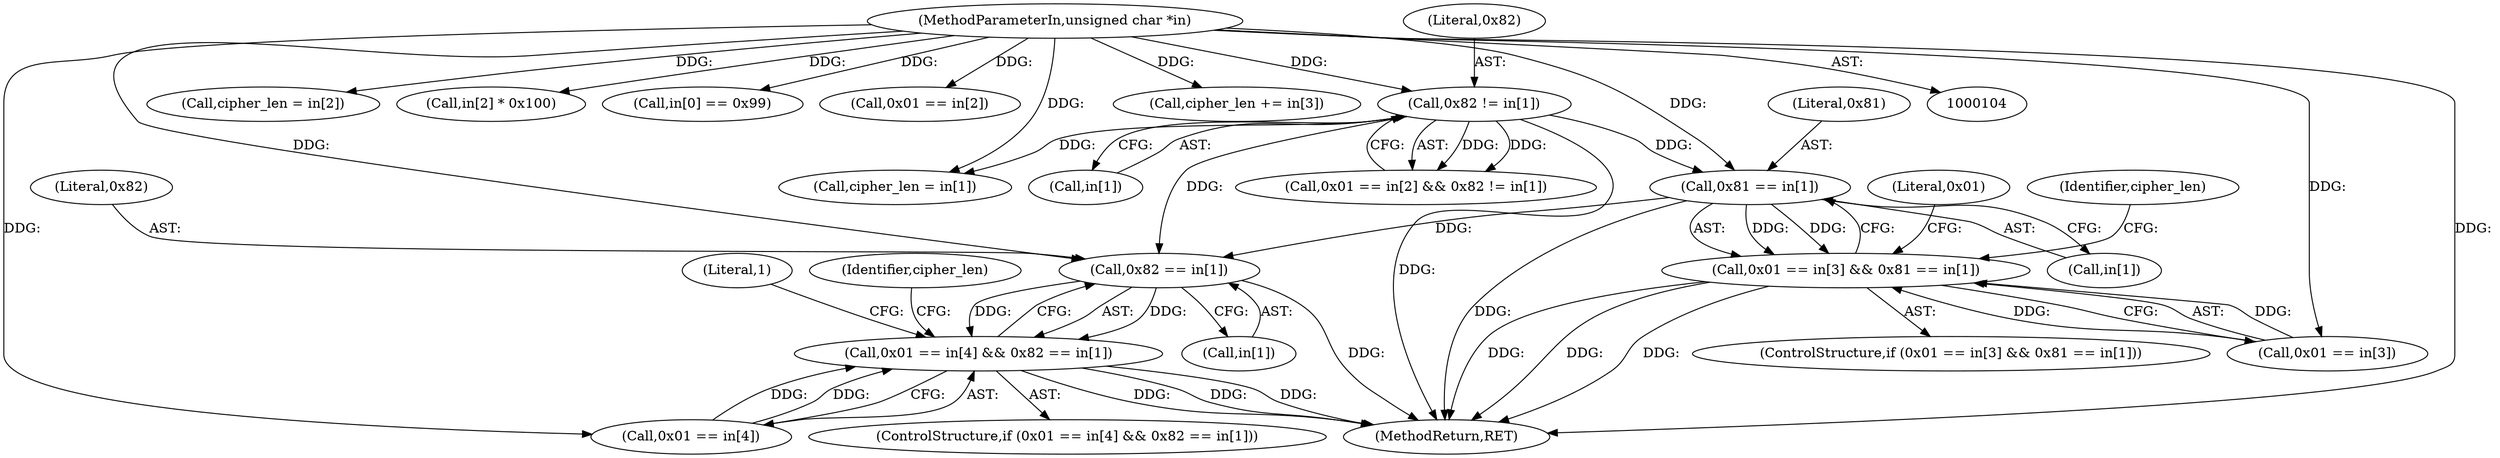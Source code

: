 digraph "0_OpenSC_360e95d45ac4123255a4c796db96337f332160ad#diff-d643a0fa169471dbf2912f4866dc49c5_0@array" {
"1000174" [label="(Call,0x81 == in[1])"];
"1000152" [label="(Call,0x82 != in[1])"];
"1000106" [label="(MethodParameterIn,unsigned char *in)"];
"1000168" [label="(Call,0x01 == in[3] && 0x81 == in[1])"];
"1000196" [label="(Call,0x82 == in[1])"];
"1000190" [label="(Call,0x01 == in[4] && 0x82 == in[1])"];
"1000197" [label="(Literal,0x82)"];
"1000175" [label="(Literal,0x81)"];
"1000198" [label="(Call,in[1])"];
"1000196" [label="(Call,0x82 == in[1])"];
"1000221" [label="(Literal,1)"];
"1000191" [label="(Call,0x01 == in[4])"];
"1000167" [label="(ControlStructure,if (0x01 == in[3] && 0x81 == in[1]))"];
"1000180" [label="(Call,cipher_len = in[2])"];
"1000204" [label="(Call,in[2] * 0x100)"];
"1000189" [label="(ControlStructure,if (0x01 == in[4] && 0x82 == in[1]))"];
"1000190" [label="(Call,0x01 == in[4] && 0x82 == in[1])"];
"1000138" [label="(Call,in[0] == 0x99)"];
"1000147" [label="(Call,0x01 == in[2])"];
"1000169" [label="(Call,0x01 == in[3])"];
"1000203" [label="(Identifier,cipher_len)"];
"1000312" [label="(MethodReturn,RET)"];
"1000146" [label="(Call,0x01 == in[2] && 0x82 != in[1])"];
"1000153" [label="(Literal,0x82)"];
"1000168" [label="(Call,0x01 == in[3] && 0x81 == in[1])"];
"1000106" [label="(MethodParameterIn,unsigned char *in)"];
"1000154" [label="(Call,in[1])"];
"1000176" [label="(Call,in[1])"];
"1000192" [label="(Literal,0x01)"];
"1000174" [label="(Call,0x81 == in[1])"];
"1000152" [label="(Call,0x82 != in[1])"];
"1000209" [label="(Call,cipher_len += in[3])"];
"1000158" [label="(Call,cipher_len = in[1])"];
"1000181" [label="(Identifier,cipher_len)"];
"1000174" -> "1000168"  [label="AST: "];
"1000174" -> "1000176"  [label="CFG: "];
"1000175" -> "1000174"  [label="AST: "];
"1000176" -> "1000174"  [label="AST: "];
"1000168" -> "1000174"  [label="CFG: "];
"1000174" -> "1000312"  [label="DDG: "];
"1000174" -> "1000168"  [label="DDG: "];
"1000174" -> "1000168"  [label="DDG: "];
"1000152" -> "1000174"  [label="DDG: "];
"1000106" -> "1000174"  [label="DDG: "];
"1000174" -> "1000196"  [label="DDG: "];
"1000152" -> "1000146"  [label="AST: "];
"1000152" -> "1000154"  [label="CFG: "];
"1000153" -> "1000152"  [label="AST: "];
"1000154" -> "1000152"  [label="AST: "];
"1000146" -> "1000152"  [label="CFG: "];
"1000152" -> "1000312"  [label="DDG: "];
"1000152" -> "1000146"  [label="DDG: "];
"1000152" -> "1000146"  [label="DDG: "];
"1000106" -> "1000152"  [label="DDG: "];
"1000152" -> "1000158"  [label="DDG: "];
"1000152" -> "1000196"  [label="DDG: "];
"1000106" -> "1000104"  [label="AST: "];
"1000106" -> "1000312"  [label="DDG: "];
"1000106" -> "1000138"  [label="DDG: "];
"1000106" -> "1000147"  [label="DDG: "];
"1000106" -> "1000158"  [label="DDG: "];
"1000106" -> "1000169"  [label="DDG: "];
"1000106" -> "1000180"  [label="DDG: "];
"1000106" -> "1000191"  [label="DDG: "];
"1000106" -> "1000196"  [label="DDG: "];
"1000106" -> "1000204"  [label="DDG: "];
"1000106" -> "1000209"  [label="DDG: "];
"1000168" -> "1000167"  [label="AST: "];
"1000168" -> "1000169"  [label="CFG: "];
"1000169" -> "1000168"  [label="AST: "];
"1000181" -> "1000168"  [label="CFG: "];
"1000192" -> "1000168"  [label="CFG: "];
"1000168" -> "1000312"  [label="DDG: "];
"1000168" -> "1000312"  [label="DDG: "];
"1000168" -> "1000312"  [label="DDG: "];
"1000169" -> "1000168"  [label="DDG: "];
"1000169" -> "1000168"  [label="DDG: "];
"1000196" -> "1000190"  [label="AST: "];
"1000196" -> "1000198"  [label="CFG: "];
"1000197" -> "1000196"  [label="AST: "];
"1000198" -> "1000196"  [label="AST: "];
"1000190" -> "1000196"  [label="CFG: "];
"1000196" -> "1000312"  [label="DDG: "];
"1000196" -> "1000190"  [label="DDG: "];
"1000196" -> "1000190"  [label="DDG: "];
"1000190" -> "1000189"  [label="AST: "];
"1000190" -> "1000191"  [label="CFG: "];
"1000191" -> "1000190"  [label="AST: "];
"1000203" -> "1000190"  [label="CFG: "];
"1000221" -> "1000190"  [label="CFG: "];
"1000190" -> "1000312"  [label="DDG: "];
"1000190" -> "1000312"  [label="DDG: "];
"1000190" -> "1000312"  [label="DDG: "];
"1000191" -> "1000190"  [label="DDG: "];
"1000191" -> "1000190"  [label="DDG: "];
}
